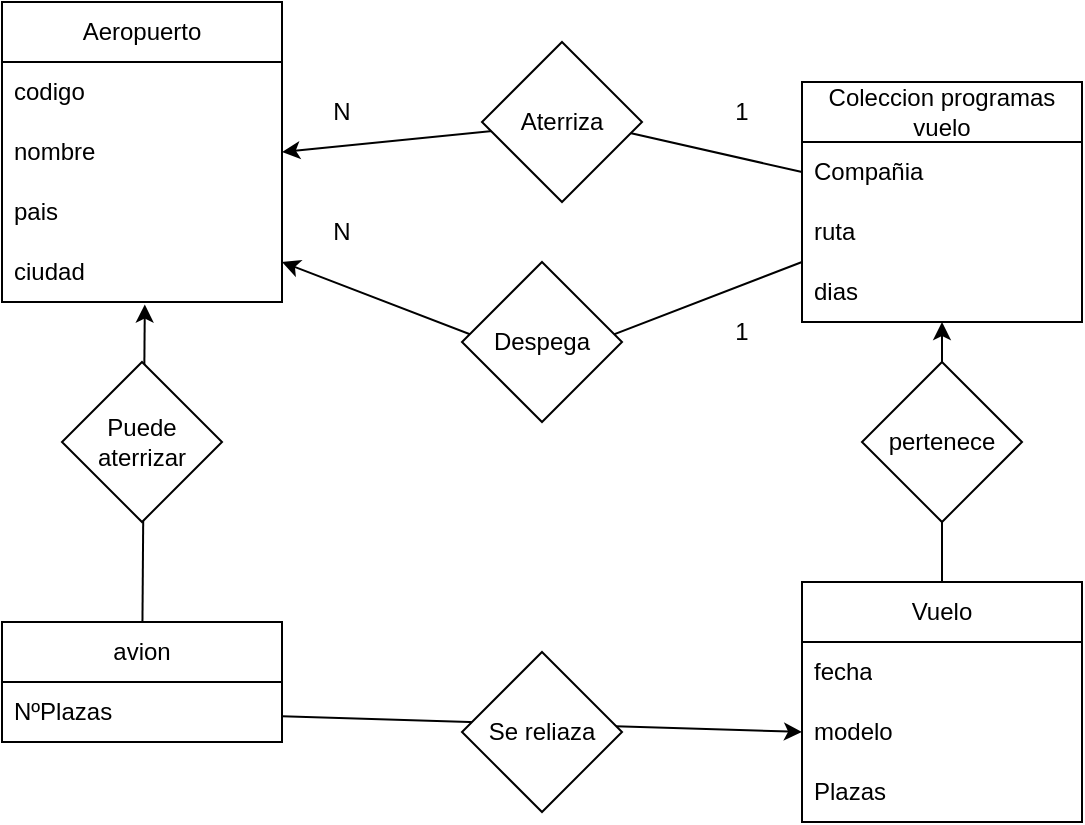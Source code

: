 <mxfile>
    <diagram id="9gbMqu-VR9pyEoC8TWno" name="Page-1">
        <mxGraphModel dx="1997" dy="1027" grid="1" gridSize="10" guides="1" tooltips="1" connect="1" arrows="1" fold="1" page="1" pageScale="1" pageWidth="1100" pageHeight="850" math="0" shadow="0">
            <root>
                <mxCell id="0"/>
                <mxCell id="1" parent="0"/>
                <mxCell id="243" value="Aeropuerto" style="swimlane;fontStyle=0;childLayout=stackLayout;horizontal=1;startSize=30;horizontalStack=0;resizeParent=1;resizeParentMax=0;resizeLast=0;collapsible=1;marginBottom=0;whiteSpace=wrap;html=1;" parent="1" vertex="1">
                    <mxGeometry x="-70" y="30" width="140" height="150" as="geometry"/>
                </mxCell>
                <mxCell id="244" value="codigo" style="text;strokeColor=none;fillColor=none;align=left;verticalAlign=middle;spacingLeft=4;spacingRight=4;overflow=hidden;points=[[0,0.5],[1,0.5]];portConstraint=eastwest;rotatable=0;whiteSpace=wrap;html=1;" parent="243" vertex="1">
                    <mxGeometry y="30" width="140" height="30" as="geometry"/>
                </mxCell>
                <mxCell id="245" value="nombre" style="text;strokeColor=none;fillColor=none;align=left;verticalAlign=middle;spacingLeft=4;spacingRight=4;overflow=hidden;points=[[0,0.5],[1,0.5]];portConstraint=eastwest;rotatable=0;whiteSpace=wrap;html=1;" parent="243" vertex="1">
                    <mxGeometry y="60" width="140" height="30" as="geometry"/>
                </mxCell>
                <mxCell id="246" value="pais" style="text;strokeColor=none;fillColor=none;align=left;verticalAlign=middle;spacingLeft=4;spacingRight=4;overflow=hidden;points=[[0,0.5],[1,0.5]];portConstraint=eastwest;rotatable=0;whiteSpace=wrap;html=1;" parent="243" vertex="1">
                    <mxGeometry y="90" width="140" height="30" as="geometry"/>
                </mxCell>
                <mxCell id="247" value="ciudad" style="text;strokeColor=none;fillColor=none;align=left;verticalAlign=middle;spacingLeft=4;spacingRight=4;overflow=hidden;points=[[0,0.5],[1,0.5]];portConstraint=eastwest;rotatable=0;whiteSpace=wrap;html=1;" parent="243" vertex="1">
                    <mxGeometry y="120" width="140" height="30" as="geometry"/>
                </mxCell>
                <mxCell id="276" style="edgeStyle=none;html=1;entryX=1;entryY=0.5;entryDx=0;entryDy=0;exitX=0;exitY=0.5;exitDx=0;exitDy=0;" edge="1" parent="1" source="271" target="245">
                    <mxGeometry relative="1" as="geometry">
                        <mxPoint x="170" y="105" as="targetPoint"/>
                        <Array as="points">
                            <mxPoint x="220" y="90"/>
                        </Array>
                    </mxGeometry>
                </mxCell>
                <mxCell id="265" value="avion" style="swimlane;fontStyle=0;childLayout=stackLayout;horizontal=1;startSize=30;horizontalStack=0;resizeParent=1;resizeParentMax=0;resizeLast=0;collapsible=1;marginBottom=0;whiteSpace=wrap;html=1;" vertex="1" parent="1">
                    <mxGeometry x="-70" y="340" width="140" height="60" as="geometry"/>
                </mxCell>
                <mxCell id="266" value="NºPlazas" style="text;strokeColor=none;fillColor=none;align=left;verticalAlign=middle;spacingLeft=4;spacingRight=4;overflow=hidden;points=[[0,0.5],[1,0.5]];portConstraint=eastwest;rotatable=0;whiteSpace=wrap;html=1;" vertex="1" parent="265">
                    <mxGeometry y="30" width="140" height="30" as="geometry"/>
                </mxCell>
                <mxCell id="270" value="Coleccion programas vuelo" style="swimlane;fontStyle=0;childLayout=stackLayout;horizontal=1;startSize=30;horizontalStack=0;resizeParent=1;resizeParentMax=0;resizeLast=0;collapsible=1;marginBottom=0;whiteSpace=wrap;html=1;" vertex="1" parent="1">
                    <mxGeometry x="330" y="70" width="140" height="120" as="geometry"/>
                </mxCell>
                <mxCell id="271" value="Compañia" style="text;strokeColor=none;fillColor=none;align=left;verticalAlign=middle;spacingLeft=4;spacingRight=4;overflow=hidden;points=[[0,0.5],[1,0.5]];portConstraint=eastwest;rotatable=0;whiteSpace=wrap;html=1;" vertex="1" parent="270">
                    <mxGeometry y="30" width="140" height="30" as="geometry"/>
                </mxCell>
                <mxCell id="272" value="ruta" style="text;strokeColor=none;fillColor=none;align=left;verticalAlign=middle;spacingLeft=4;spacingRight=4;overflow=hidden;points=[[0,0.5],[1,0.5]];portConstraint=eastwest;rotatable=0;whiteSpace=wrap;html=1;" vertex="1" parent="270">
                    <mxGeometry y="60" width="140" height="30" as="geometry"/>
                </mxCell>
                <mxCell id="273" value="dias" style="text;strokeColor=none;fillColor=none;align=left;verticalAlign=middle;spacingLeft=4;spacingRight=4;overflow=hidden;points=[[0,0.5],[1,0.5]];portConstraint=eastwest;rotatable=0;whiteSpace=wrap;html=1;" vertex="1" parent="270">
                    <mxGeometry y="90" width="140" height="30" as="geometry"/>
                </mxCell>
                <mxCell id="277" style="edgeStyle=none;html=1;entryX=1;entryY=0.5;entryDx=0;entryDy=0;" edge="1" parent="1">
                    <mxGeometry relative="1" as="geometry">
                        <mxPoint x="330" y="160" as="sourcePoint"/>
                        <mxPoint x="70" y="160" as="targetPoint"/>
                        <Array as="points">
                            <mxPoint x="200" y="210"/>
                        </Array>
                    </mxGeometry>
                </mxCell>
                <mxCell id="278" value="Despega" style="rhombus;whiteSpace=wrap;html=1;" vertex="1" parent="1">
                    <mxGeometry x="160" y="160" width="80" height="80" as="geometry"/>
                </mxCell>
                <mxCell id="275" value="Aterriza" style="rhombus;whiteSpace=wrap;html=1;" vertex="1" parent="1">
                    <mxGeometry x="170" y="50" width="80" height="80" as="geometry"/>
                </mxCell>
                <mxCell id="282" value="1" style="text;html=1;align=center;verticalAlign=middle;whiteSpace=wrap;rounded=0;" vertex="1" parent="1">
                    <mxGeometry x="270" y="180" width="60" height="30" as="geometry"/>
                </mxCell>
                <mxCell id="284" value="N" style="text;html=1;align=center;verticalAlign=middle;whiteSpace=wrap;rounded=0;" vertex="1" parent="1">
                    <mxGeometry x="70" y="70" width="60" height="30" as="geometry"/>
                </mxCell>
                <mxCell id="285" value="N" style="text;html=1;align=center;verticalAlign=middle;whiteSpace=wrap;rounded=0;" vertex="1" parent="1">
                    <mxGeometry x="70" y="130" width="60" height="30" as="geometry"/>
                </mxCell>
                <mxCell id="286" value="1" style="text;html=1;align=center;verticalAlign=middle;whiteSpace=wrap;rounded=0;" vertex="1" parent="1">
                    <mxGeometry x="270" y="70" width="60" height="30" as="geometry"/>
                </mxCell>
                <mxCell id="293" style="edgeStyle=none;html=1;" edge="1" parent="1" source="289" target="273">
                    <mxGeometry relative="1" as="geometry"/>
                </mxCell>
                <mxCell id="289" value="Vuelo" style="swimlane;fontStyle=0;childLayout=stackLayout;horizontal=1;startSize=30;horizontalStack=0;resizeParent=1;resizeParentMax=0;resizeLast=0;collapsible=1;marginBottom=0;whiteSpace=wrap;html=1;" vertex="1" parent="1">
                    <mxGeometry x="330" y="320" width="140" height="120" as="geometry"/>
                </mxCell>
                <mxCell id="291" value="fecha" style="text;strokeColor=none;fillColor=none;align=left;verticalAlign=middle;spacingLeft=4;spacingRight=4;overflow=hidden;points=[[0,0.5],[1,0.5]];portConstraint=eastwest;rotatable=0;whiteSpace=wrap;html=1;" vertex="1" parent="289">
                    <mxGeometry y="30" width="140" height="30" as="geometry"/>
                </mxCell>
                <mxCell id="292" value="modelo" style="text;strokeColor=none;fillColor=none;align=left;verticalAlign=middle;spacingLeft=4;spacingRight=4;overflow=hidden;points=[[0,0.5],[1,0.5]];portConstraint=eastwest;rotatable=0;whiteSpace=wrap;html=1;" vertex="1" parent="289">
                    <mxGeometry y="60" width="140" height="30" as="geometry"/>
                </mxCell>
                <mxCell id="290" value="Plazas" style="text;strokeColor=none;fillColor=none;align=left;verticalAlign=middle;spacingLeft=4;spacingRight=4;overflow=hidden;points=[[0,0.5],[1,0.5]];portConstraint=eastwest;rotatable=0;whiteSpace=wrap;html=1;" vertex="1" parent="289">
                    <mxGeometry y="90" width="140" height="30" as="geometry"/>
                </mxCell>
                <mxCell id="294" value="pertenece" style="rhombus;whiteSpace=wrap;html=1;" vertex="1" parent="1">
                    <mxGeometry x="360" y="210" width="80" height="80" as="geometry"/>
                </mxCell>
                <mxCell id="295" style="edgeStyle=none;html=1;entryX=0;entryY=0.5;entryDx=0;entryDy=0;" edge="1" parent="1" source="266" target="292">
                    <mxGeometry relative="1" as="geometry"/>
                </mxCell>
                <mxCell id="296" value="Se reliaza" style="rhombus;whiteSpace=wrap;html=1;" vertex="1" parent="1">
                    <mxGeometry x="160" y="355" width="80" height="80" as="geometry"/>
                </mxCell>
                <mxCell id="297" style="edgeStyle=none;html=1;entryX=0.51;entryY=1.042;entryDx=0;entryDy=0;entryPerimeter=0;" edge="1" parent="1" source="265" target="247">
                    <mxGeometry relative="1" as="geometry"/>
                </mxCell>
                <mxCell id="298" value="Puede aterrizar" style="rhombus;whiteSpace=wrap;html=1;" vertex="1" parent="1">
                    <mxGeometry x="-40" y="210" width="80" height="80" as="geometry"/>
                </mxCell>
            </root>
        </mxGraphModel>
    </diagram>
</mxfile>